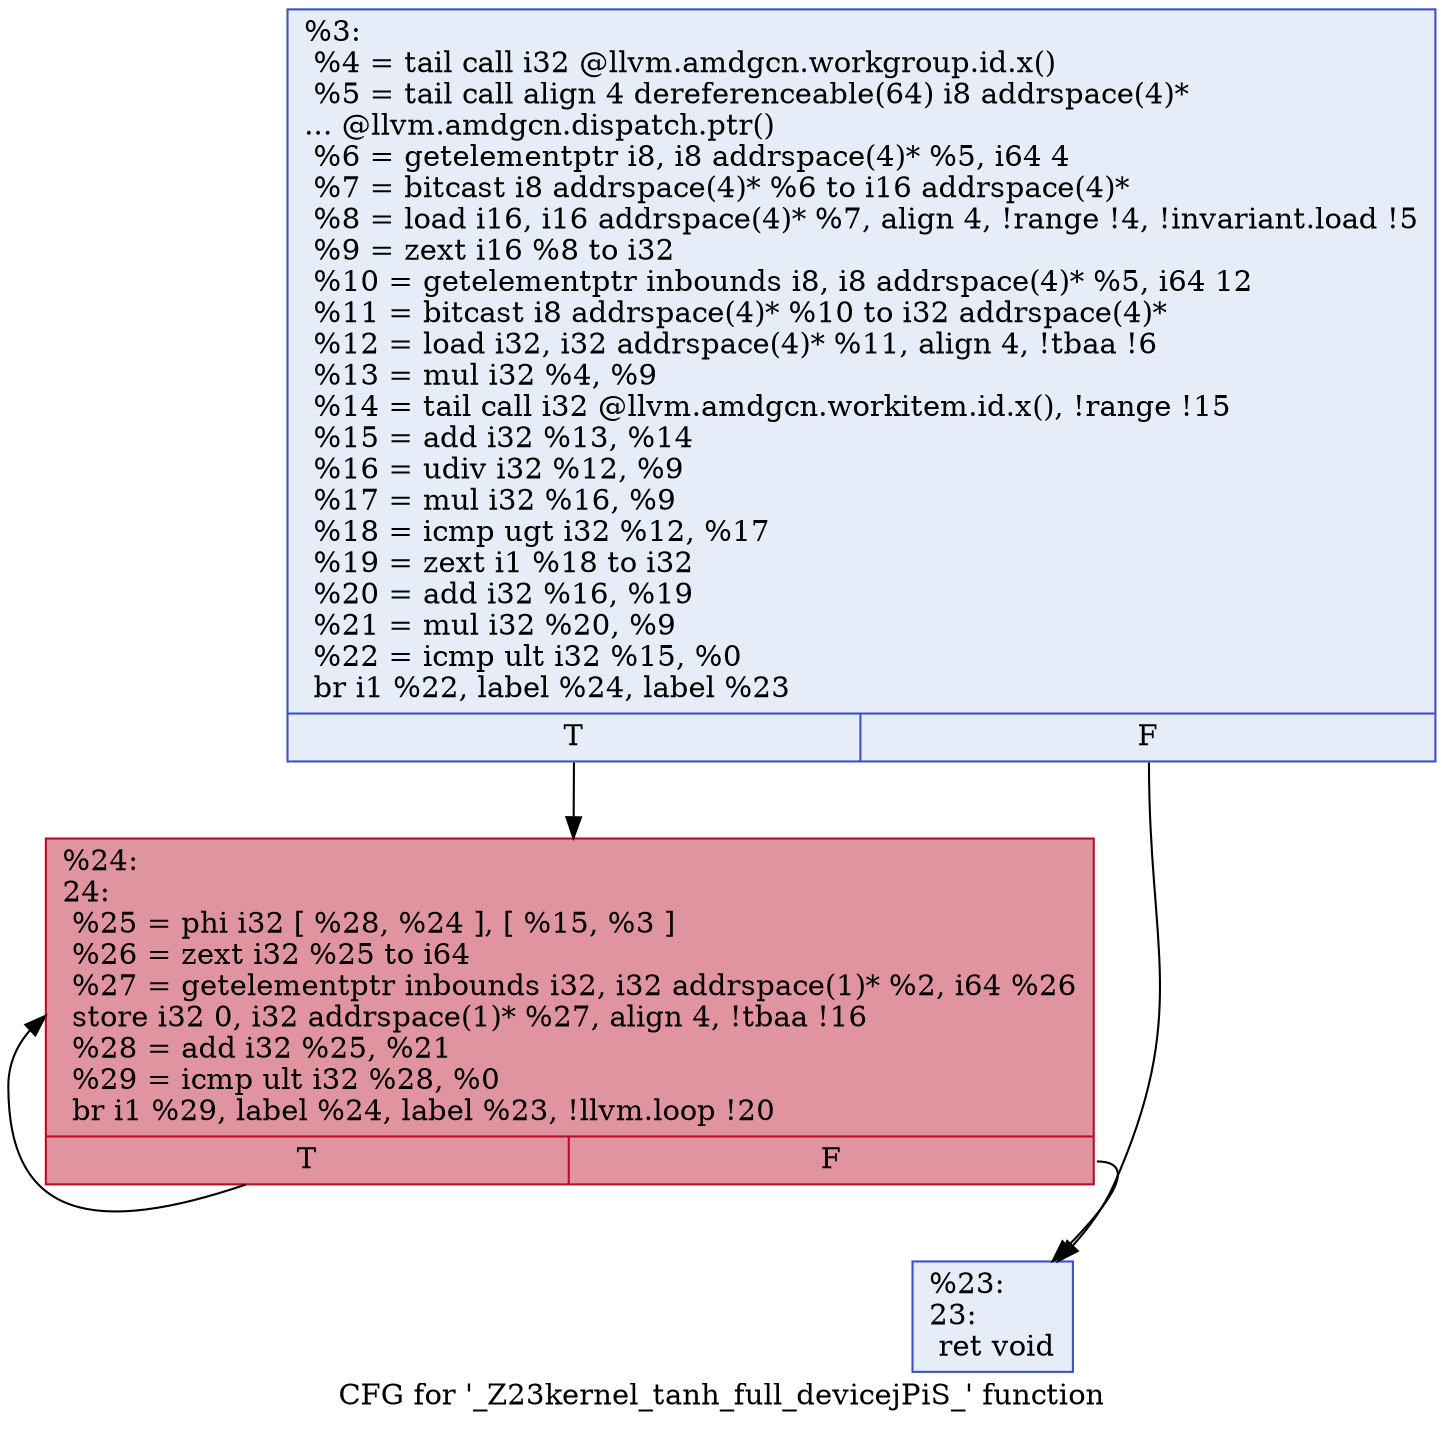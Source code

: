 digraph "CFG for '_Z23kernel_tanh_full_devicejPiS_' function" {
	label="CFG for '_Z23kernel_tanh_full_devicejPiS_' function";

	Node0x47a4310 [shape=record,color="#3d50c3ff", style=filled, fillcolor="#c7d7f070",label="{%3:\l  %4 = tail call i32 @llvm.amdgcn.workgroup.id.x()\l  %5 = tail call align 4 dereferenceable(64) i8 addrspace(4)*\l... @llvm.amdgcn.dispatch.ptr()\l  %6 = getelementptr i8, i8 addrspace(4)* %5, i64 4\l  %7 = bitcast i8 addrspace(4)* %6 to i16 addrspace(4)*\l  %8 = load i16, i16 addrspace(4)* %7, align 4, !range !4, !invariant.load !5\l  %9 = zext i16 %8 to i32\l  %10 = getelementptr inbounds i8, i8 addrspace(4)* %5, i64 12\l  %11 = bitcast i8 addrspace(4)* %10 to i32 addrspace(4)*\l  %12 = load i32, i32 addrspace(4)* %11, align 4, !tbaa !6\l  %13 = mul i32 %4, %9\l  %14 = tail call i32 @llvm.amdgcn.workitem.id.x(), !range !15\l  %15 = add i32 %13, %14\l  %16 = udiv i32 %12, %9\l  %17 = mul i32 %16, %9\l  %18 = icmp ugt i32 %12, %17\l  %19 = zext i1 %18 to i32\l  %20 = add i32 %16, %19\l  %21 = mul i32 %20, %9\l  %22 = icmp ult i32 %15, %0\l  br i1 %22, label %24, label %23\l|{<s0>T|<s1>F}}"];
	Node0x47a4310:s0 -> Node0x47a6900;
	Node0x47a4310:s1 -> Node0x47a6990;
	Node0x47a6990 [shape=record,color="#3d50c3ff", style=filled, fillcolor="#c7d7f070",label="{%23:\l23:                                               \l  ret void\l}"];
	Node0x47a6900 [shape=record,color="#b70d28ff", style=filled, fillcolor="#b70d2870",label="{%24:\l24:                                               \l  %25 = phi i32 [ %28, %24 ], [ %15, %3 ]\l  %26 = zext i32 %25 to i64\l  %27 = getelementptr inbounds i32, i32 addrspace(1)* %2, i64 %26\l  store i32 0, i32 addrspace(1)* %27, align 4, !tbaa !16\l  %28 = add i32 %25, %21\l  %29 = icmp ult i32 %28, %0\l  br i1 %29, label %24, label %23, !llvm.loop !20\l|{<s0>T|<s1>F}}"];
	Node0x47a6900:s0 -> Node0x47a6900;
	Node0x47a6900:s1 -> Node0x47a6990;
}
